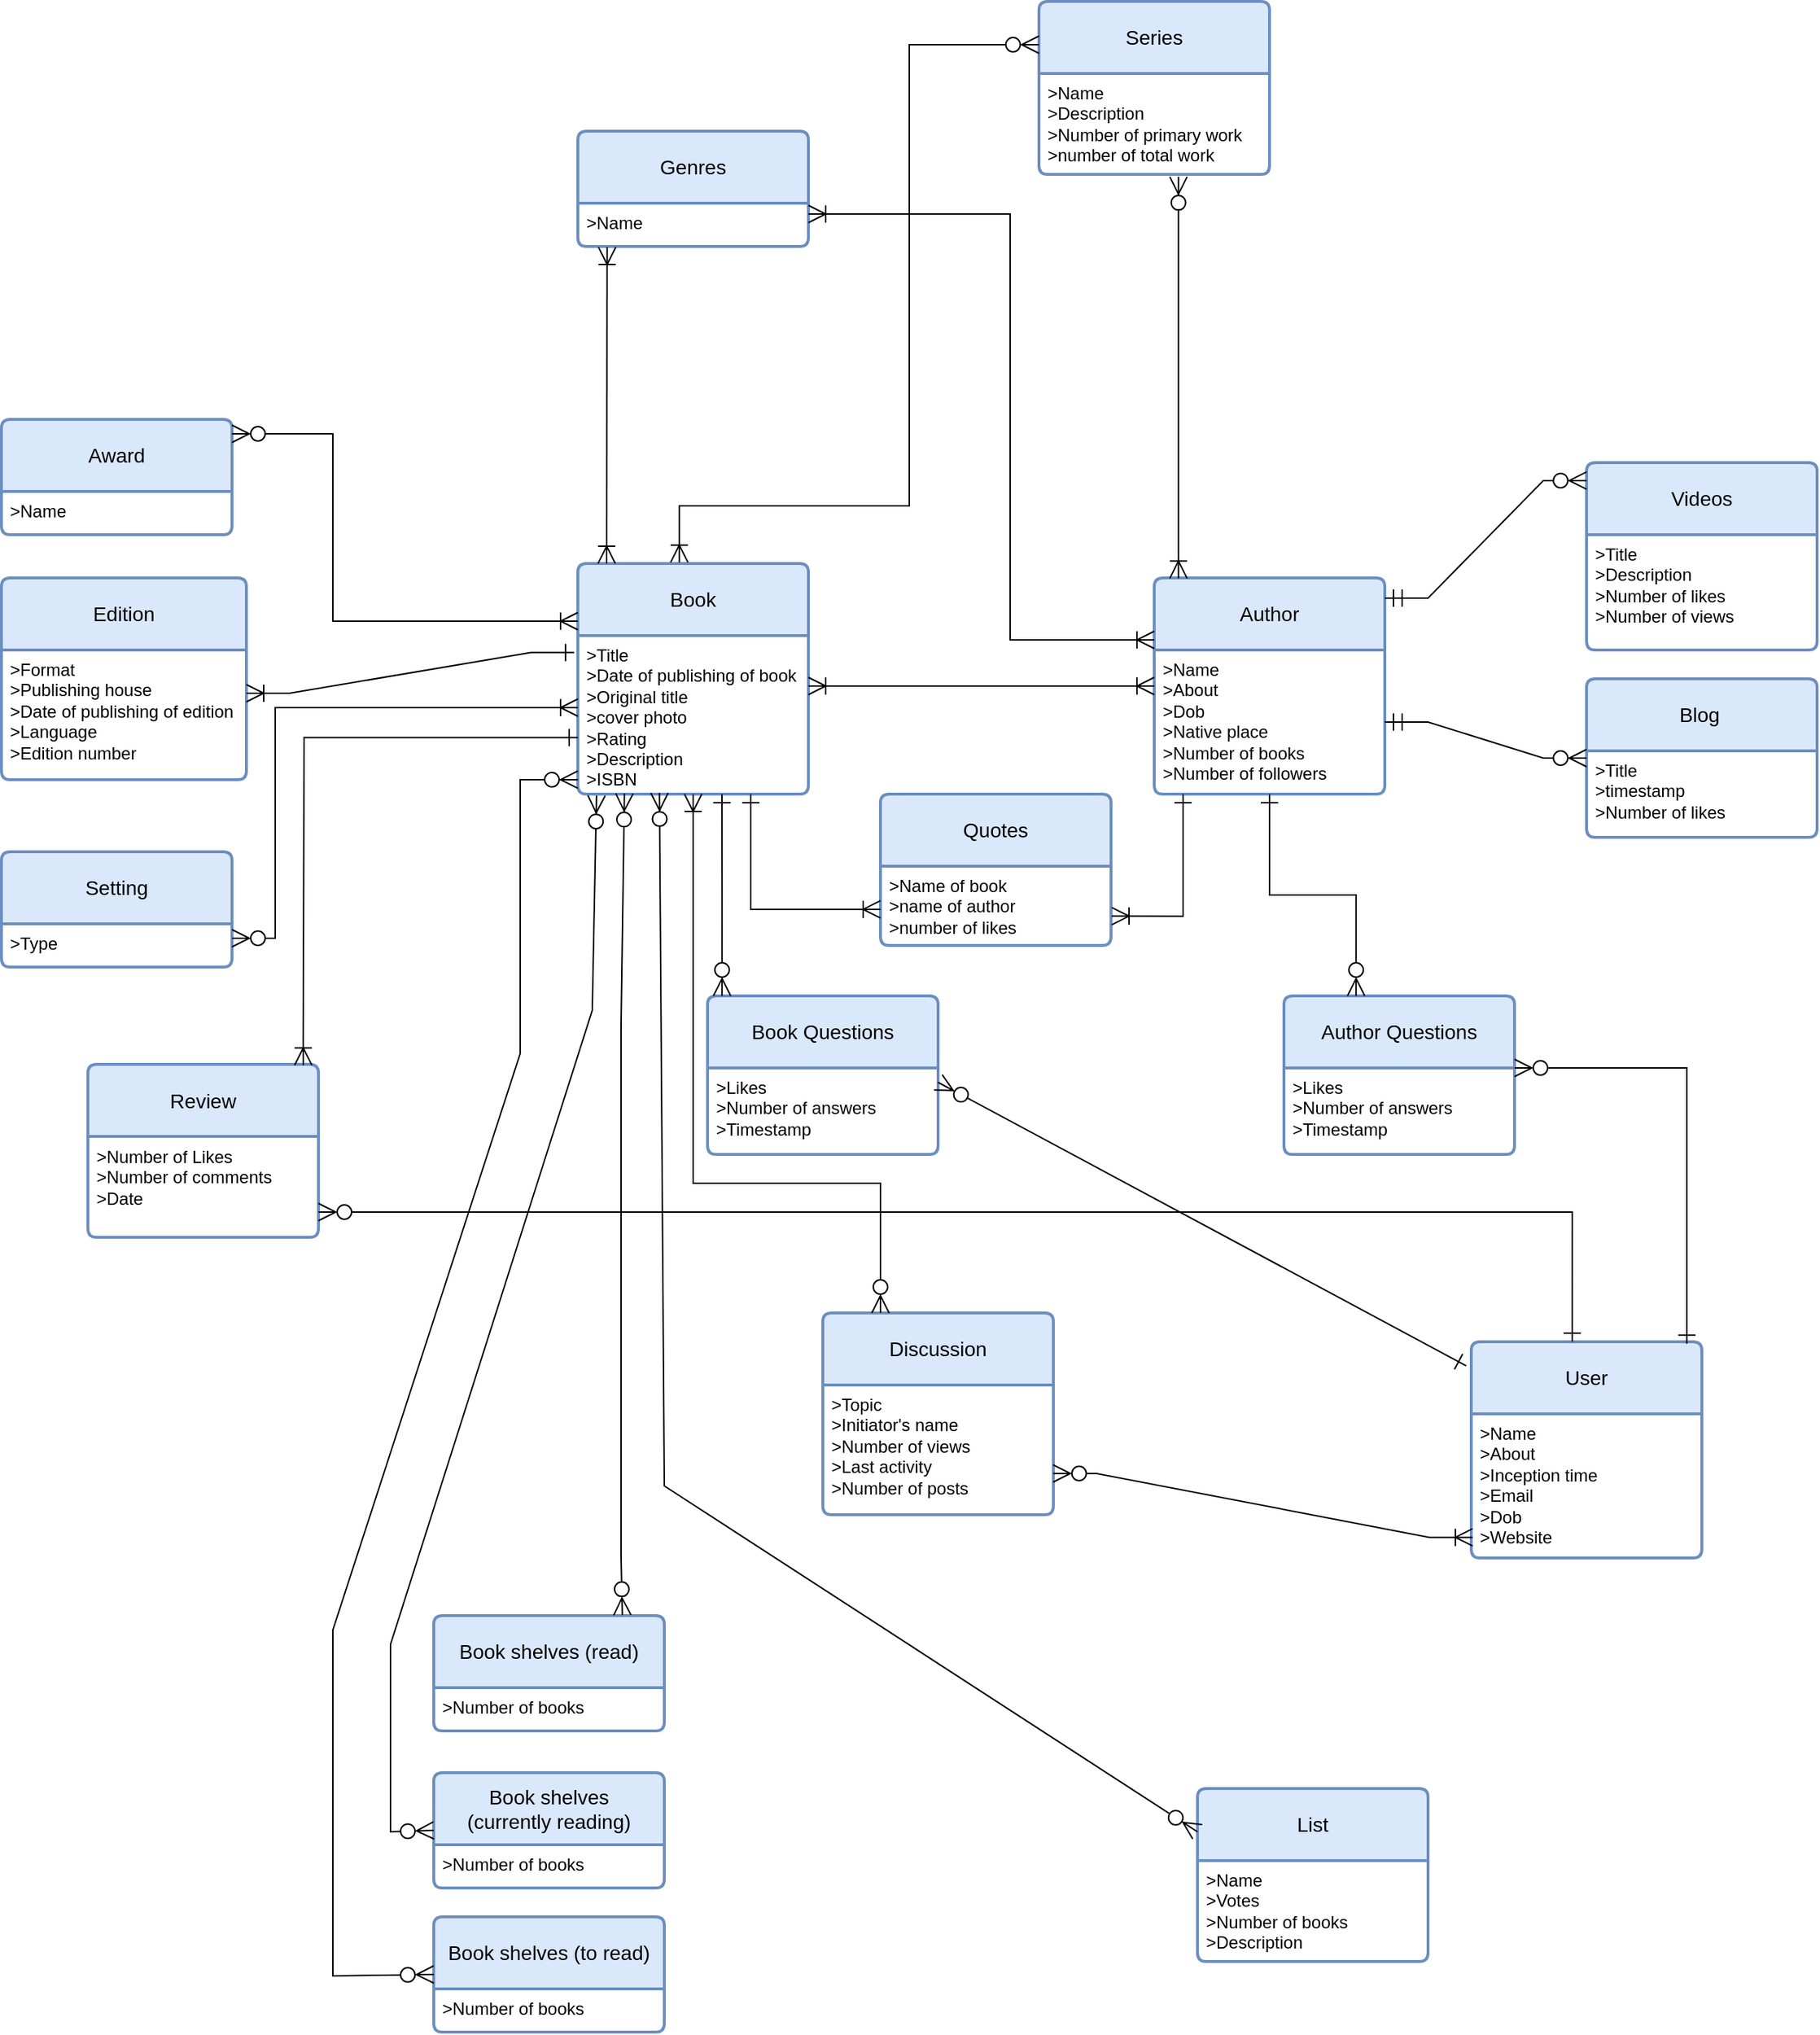 <mxfile version="21.7.2" type="github">
  <diagram id="R2lEEEUBdFMjLlhIrx00" name="Page-1">
    <mxGraphModel dx="1235" dy="1835" grid="1" gridSize="10" guides="1" tooltips="1" connect="1" arrows="1" fold="1" page="1" pageScale="1" pageWidth="827" pageHeight="1169" math="0" shadow="0" extFonts="Permanent Marker^https://fonts.googleapis.com/css?family=Permanent+Marker">
      <root>
        <mxCell id="0" />
        <mxCell id="1" parent="0" />
        <mxCell id="4nfFPMJlw5qFci8MI3dI-5" value="Book" style="swimlane;childLayout=stackLayout;horizontal=1;startSize=50;horizontalStack=0;rounded=1;fontSize=14;fontStyle=0;strokeWidth=2;resizeParent=0;resizeLast=1;shadow=0;dashed=0;align=center;arcSize=4;whiteSpace=wrap;html=1;fillColor=#dae8fc;strokeColor=#6c8ebf;" parent="1" vertex="1">
          <mxGeometry x="480" y="150" width="160" height="160" as="geometry" />
        </mxCell>
        <mxCell id="4nfFPMJlw5qFci8MI3dI-6" value="&amp;gt;Title&lt;br&gt;&amp;gt;Date of publishing of book&lt;br&gt;&amp;gt;Original title&lt;br&gt;&amp;gt;cover photo&lt;br&gt;&amp;gt;Rating&lt;br&gt;&amp;gt;Description&lt;br&gt;&amp;gt;ISBN" style="align=left;strokeColor=none;fillColor=none;spacingLeft=4;fontSize=12;verticalAlign=top;resizable=0;rotatable=0;part=1;html=1;" parent="4nfFPMJlw5qFci8MI3dI-5" vertex="1">
          <mxGeometry y="50" width="160" height="110" as="geometry" />
        </mxCell>
        <mxCell id="4nfFPMJlw5qFci8MI3dI-11" value="Author" style="swimlane;childLayout=stackLayout;horizontal=1;startSize=50;horizontalStack=0;rounded=1;fontSize=14;fontStyle=0;strokeWidth=2;resizeParent=0;resizeLast=1;shadow=0;dashed=0;align=center;arcSize=4;whiteSpace=wrap;html=1;fillColor=#dae8fc;strokeColor=#6c8ebf;" parent="1" vertex="1">
          <mxGeometry x="880" y="160" width="160" height="150" as="geometry" />
        </mxCell>
        <mxCell id="4nfFPMJlw5qFci8MI3dI-12" value="&amp;gt;Name&lt;br&gt;&amp;gt;About&lt;br&gt;&amp;gt;Dob&lt;br&gt;&amp;gt;Native place&lt;br&gt;&amp;gt;Number of books&lt;br&gt;&amp;gt;Number of followers" style="align=left;strokeColor=none;fillColor=none;spacingLeft=4;fontSize=12;verticalAlign=top;resizable=0;rotatable=0;part=1;html=1;" parent="4nfFPMJlw5qFci8MI3dI-11" vertex="1">
          <mxGeometry y="50" width="160" height="100" as="geometry" />
        </mxCell>
        <mxCell id="4nfFPMJlw5qFci8MI3dI-17" value="Review" style="swimlane;childLayout=stackLayout;horizontal=1;startSize=50;horizontalStack=0;rounded=1;fontSize=14;fontStyle=0;strokeWidth=2;resizeParent=0;resizeLast=1;shadow=0;dashed=0;align=center;arcSize=4;whiteSpace=wrap;html=1;fillColor=#dae8fc;strokeColor=#6c8ebf;" parent="1" vertex="1">
          <mxGeometry x="140" y="497.5" width="160" height="120" as="geometry" />
        </mxCell>
        <mxCell id="4nfFPMJlw5qFci8MI3dI-18" value="&amp;gt;Number of Likes&lt;br&gt;&amp;gt;Number of comments&lt;br&gt;&amp;gt;Date&amp;nbsp;" style="align=left;strokeColor=none;fillColor=none;spacingLeft=4;fontSize=12;verticalAlign=top;resizable=0;rotatable=0;part=1;html=1;" parent="4nfFPMJlw5qFci8MI3dI-17" vertex="1">
          <mxGeometry y="50" width="160" height="70" as="geometry" />
        </mxCell>
        <mxCell id="4nfFPMJlw5qFci8MI3dI-19" value="Genres" style="swimlane;childLayout=stackLayout;horizontal=1;startSize=50;horizontalStack=0;rounded=1;fontSize=14;fontStyle=0;strokeWidth=2;resizeParent=0;resizeLast=1;shadow=0;dashed=0;align=center;arcSize=4;whiteSpace=wrap;html=1;fillColor=#dae8fc;strokeColor=#6c8ebf;" parent="1" vertex="1">
          <mxGeometry x="480" y="-150" width="160" height="80" as="geometry" />
        </mxCell>
        <mxCell id="4nfFPMJlw5qFci8MI3dI-20" value="&amp;gt;Name" style="align=left;strokeColor=none;fillColor=none;spacingLeft=4;fontSize=12;verticalAlign=top;resizable=0;rotatable=0;part=1;html=1;" parent="4nfFPMJlw5qFci8MI3dI-19" vertex="1">
          <mxGeometry y="50" width="160" height="30" as="geometry" />
        </mxCell>
        <mxCell id="4nfFPMJlw5qFci8MI3dI-21" value="Series" style="swimlane;childLayout=stackLayout;horizontal=1;startSize=50;horizontalStack=0;rounded=1;fontSize=14;fontStyle=0;strokeWidth=2;resizeParent=0;resizeLast=1;shadow=0;dashed=0;align=center;arcSize=4;whiteSpace=wrap;html=1;fillColor=#dae8fc;strokeColor=#6c8ebf;" parent="1" vertex="1">
          <mxGeometry x="800" y="-240" width="160" height="120" as="geometry" />
        </mxCell>
        <mxCell id="4nfFPMJlw5qFci8MI3dI-22" value="&amp;gt;Name&lt;br&gt;&amp;gt;Description&lt;br&gt;&amp;gt;Number of primary work&lt;br&gt;&amp;gt;number of total work" style="align=left;strokeColor=none;fillColor=none;spacingLeft=4;fontSize=12;verticalAlign=top;resizable=0;rotatable=0;part=1;html=1;" parent="4nfFPMJlw5qFci8MI3dI-21" vertex="1">
          <mxGeometry y="50" width="160" height="70" as="geometry" />
        </mxCell>
        <mxCell id="4nfFPMJlw5qFci8MI3dI-23" value="Setting" style="swimlane;childLayout=stackLayout;horizontal=1;startSize=50;horizontalStack=0;rounded=1;fontSize=14;fontStyle=0;strokeWidth=2;resizeParent=0;resizeLast=1;shadow=0;dashed=0;align=center;arcSize=4;whiteSpace=wrap;html=1;fillColor=#dae8fc;strokeColor=#6c8ebf;" parent="1" vertex="1">
          <mxGeometry x="80" y="350" width="160" height="80" as="geometry" />
        </mxCell>
        <mxCell id="4nfFPMJlw5qFci8MI3dI-24" value="&amp;gt;Type" style="align=left;strokeColor=none;fillColor=none;spacingLeft=4;fontSize=12;verticalAlign=top;resizable=0;rotatable=0;part=1;html=1;" parent="4nfFPMJlw5qFci8MI3dI-23" vertex="1">
          <mxGeometry y="50" width="160" height="30" as="geometry" />
        </mxCell>
        <mxCell id="4nfFPMJlw5qFci8MI3dI-25" value="Award" style="swimlane;childLayout=stackLayout;horizontal=1;startSize=50;horizontalStack=0;rounded=1;fontSize=14;fontStyle=0;strokeWidth=2;resizeParent=0;resizeLast=1;shadow=0;dashed=0;align=center;arcSize=4;whiteSpace=wrap;html=1;fillColor=#dae8fc;strokeColor=#6c8ebf;" parent="1" vertex="1">
          <mxGeometry x="80" y="50" width="160" height="80" as="geometry" />
        </mxCell>
        <mxCell id="4nfFPMJlw5qFci8MI3dI-26" value="&amp;gt;Name" style="align=left;strokeColor=none;fillColor=none;spacingLeft=4;fontSize=12;verticalAlign=top;resizable=0;rotatable=0;part=1;html=1;" parent="4nfFPMJlw5qFci8MI3dI-25" vertex="1">
          <mxGeometry y="50" width="160" height="30" as="geometry" />
        </mxCell>
        <mxCell id="4nfFPMJlw5qFci8MI3dI-28" value="Edition" style="swimlane;childLayout=stackLayout;horizontal=1;startSize=50;horizontalStack=0;rounded=1;fontSize=14;fontStyle=0;strokeWidth=2;resizeParent=0;resizeLast=1;shadow=0;dashed=0;align=center;arcSize=4;whiteSpace=wrap;html=1;fillColor=#dae8fc;strokeColor=#6c8ebf;" parent="1" vertex="1">
          <mxGeometry x="80" y="160" width="170" height="140" as="geometry" />
        </mxCell>
        <mxCell id="4nfFPMJlw5qFci8MI3dI-29" value="&amp;gt;Format&lt;br&gt;&amp;gt;Publishing house&lt;br&gt;&amp;gt;Date of publishing of edition&lt;br&gt;&amp;gt;Language&lt;br&gt;&amp;gt;Edition number" style="align=left;strokeColor=none;fillColor=none;spacingLeft=4;fontSize=12;verticalAlign=top;resizable=0;rotatable=0;part=1;html=1;" parent="4nfFPMJlw5qFci8MI3dI-28" vertex="1">
          <mxGeometry y="50" width="170" height="90" as="geometry" />
        </mxCell>
        <mxCell id="4nfFPMJlw5qFci8MI3dI-30" value="Quotes" style="swimlane;childLayout=stackLayout;horizontal=1;startSize=50;horizontalStack=0;rounded=1;fontSize=14;fontStyle=0;strokeWidth=2;resizeParent=0;resizeLast=1;shadow=0;dashed=0;align=center;arcSize=4;whiteSpace=wrap;html=1;fillColor=#dae8fc;strokeColor=#6c8ebf;" parent="1" vertex="1">
          <mxGeometry x="690" y="310" width="160" height="105" as="geometry" />
        </mxCell>
        <mxCell id="4nfFPMJlw5qFci8MI3dI-31" value="&amp;gt;Name of book&lt;br&gt;&amp;gt;name of author&lt;br&gt;&amp;gt;number of likes" style="align=left;strokeColor=none;fillColor=none;spacingLeft=4;fontSize=12;verticalAlign=top;resizable=0;rotatable=0;part=1;html=1;" parent="4nfFPMJlw5qFci8MI3dI-30" vertex="1">
          <mxGeometry y="50" width="160" height="55" as="geometry" />
        </mxCell>
        <mxCell id="4nfFPMJlw5qFci8MI3dI-32" value="Discussion" style="swimlane;childLayout=stackLayout;horizontal=1;startSize=50;horizontalStack=0;rounded=1;fontSize=14;fontStyle=0;strokeWidth=2;resizeParent=0;resizeLast=1;shadow=0;dashed=0;align=center;arcSize=4;whiteSpace=wrap;html=1;fillColor=#dae8fc;strokeColor=#6c8ebf;" parent="1" vertex="1">
          <mxGeometry x="650" y="670" width="160" height="140" as="geometry" />
        </mxCell>
        <mxCell id="4nfFPMJlw5qFci8MI3dI-33" value="&amp;gt;Topic&lt;br&gt;&amp;gt;Initiator&#39;s name&lt;br&gt;&amp;gt;Number of views&lt;br&gt;&amp;gt;Last activity&lt;br&gt;&amp;gt;Number of posts" style="align=left;strokeColor=none;fillColor=none;spacingLeft=4;fontSize=12;verticalAlign=top;resizable=0;rotatable=0;part=1;html=1;" parent="4nfFPMJlw5qFci8MI3dI-32" vertex="1">
          <mxGeometry y="50" width="160" height="90" as="geometry" />
        </mxCell>
        <mxCell id="4nfFPMJlw5qFci8MI3dI-34" value="Author Questions" style="swimlane;childLayout=stackLayout;horizontal=1;startSize=50;horizontalStack=0;rounded=1;fontSize=14;fontStyle=0;strokeWidth=2;resizeParent=0;resizeLast=1;shadow=0;dashed=0;align=center;arcSize=4;whiteSpace=wrap;html=1;fillColor=#dae8fc;strokeColor=#6c8ebf;" parent="1" vertex="1">
          <mxGeometry x="970" y="450" width="160" height="110" as="geometry" />
        </mxCell>
        <mxCell id="4nfFPMJlw5qFci8MI3dI-35" value="&amp;gt;Likes&lt;br&gt;&amp;gt;Number of answers&lt;br&gt;&amp;gt;Timestamp" style="align=left;strokeColor=none;fillColor=none;spacingLeft=4;fontSize=12;verticalAlign=top;resizable=0;rotatable=0;part=1;html=1;" parent="4nfFPMJlw5qFci8MI3dI-34" vertex="1">
          <mxGeometry y="50" width="160" height="60" as="geometry" />
        </mxCell>
        <mxCell id="4nfFPMJlw5qFci8MI3dI-36" value="List" style="swimlane;childLayout=stackLayout;horizontal=1;startSize=50;horizontalStack=0;rounded=1;fontSize=14;fontStyle=0;strokeWidth=2;resizeParent=0;resizeLast=1;shadow=0;dashed=0;align=center;arcSize=4;whiteSpace=wrap;html=1;fillColor=#dae8fc;strokeColor=#6c8ebf;" parent="1" vertex="1">
          <mxGeometry x="910" y="1000" width="160" height="120" as="geometry" />
        </mxCell>
        <mxCell id="4nfFPMJlw5qFci8MI3dI-37" value="&amp;gt;Name&lt;br&gt;&amp;gt;Votes&lt;br&gt;&amp;gt;Number of books&lt;br&gt;&amp;gt;Description&lt;br&gt;" style="align=left;strokeColor=none;fillColor=none;spacingLeft=4;fontSize=12;verticalAlign=top;resizable=0;rotatable=0;part=1;html=1;" parent="4nfFPMJlw5qFci8MI3dI-36" vertex="1">
          <mxGeometry y="50" width="160" height="70" as="geometry" />
        </mxCell>
        <mxCell id="4nfFPMJlw5qFci8MI3dI-38" value="User" style="swimlane;childLayout=stackLayout;horizontal=1;startSize=50;horizontalStack=0;rounded=1;fontSize=14;fontStyle=0;strokeWidth=2;resizeParent=0;resizeLast=1;shadow=0;dashed=0;align=center;arcSize=4;whiteSpace=wrap;html=1;fillColor=#dae8fc;strokeColor=#6c8ebf;" parent="1" vertex="1">
          <mxGeometry x="1100" y="690" width="160" height="150" as="geometry" />
        </mxCell>
        <mxCell id="4nfFPMJlw5qFci8MI3dI-39" value="&amp;gt;Name&lt;br&gt;&amp;gt;About&lt;br&gt;&amp;gt;Inception time&lt;br&gt;&amp;gt;Email&lt;br&gt;&amp;gt;Dob&lt;br&gt;&amp;gt;Website" style="align=left;strokeColor=none;fillColor=none;spacingLeft=4;fontSize=12;verticalAlign=top;resizable=0;rotatable=0;part=1;html=1;" parent="4nfFPMJlw5qFci8MI3dI-38" vertex="1">
          <mxGeometry y="50" width="160" height="100" as="geometry" />
        </mxCell>
        <mxCell id="AMUWhJ_4N7A-JBRG0hb9-1" value="Book shelves (read)" style="swimlane;childLayout=stackLayout;horizontal=1;startSize=50;horizontalStack=0;rounded=1;fontSize=14;fontStyle=0;strokeWidth=2;resizeParent=0;resizeLast=1;shadow=0;dashed=0;align=center;arcSize=4;whiteSpace=wrap;html=1;fillColor=#dae8fc;strokeColor=#6c8ebf;" vertex="1" parent="1">
          <mxGeometry x="380" y="880" width="160" height="80" as="geometry" />
        </mxCell>
        <mxCell id="AMUWhJ_4N7A-JBRG0hb9-2" value="&amp;gt;Number of books" style="align=left;strokeColor=none;fillColor=none;spacingLeft=4;fontSize=12;verticalAlign=top;resizable=0;rotatable=0;part=1;html=1;" vertex="1" parent="AMUWhJ_4N7A-JBRG0hb9-1">
          <mxGeometry y="50" width="160" height="30" as="geometry" />
        </mxCell>
        <mxCell id="AMUWhJ_4N7A-JBRG0hb9-3" value="Book shelves (to read)" style="swimlane;childLayout=stackLayout;horizontal=1;startSize=50;horizontalStack=0;rounded=1;fontSize=14;fontStyle=0;strokeWidth=2;resizeParent=0;resizeLast=1;shadow=0;dashed=0;align=center;arcSize=4;whiteSpace=wrap;html=1;fillColor=#dae8fc;strokeColor=#6c8ebf;" vertex="1" parent="1">
          <mxGeometry x="380" y="1089" width="160" height="80" as="geometry" />
        </mxCell>
        <mxCell id="AMUWhJ_4N7A-JBRG0hb9-4" value="&amp;gt;Number of books" style="align=left;strokeColor=none;fillColor=none;spacingLeft=4;fontSize=12;verticalAlign=top;resizable=0;rotatable=0;part=1;html=1;" vertex="1" parent="AMUWhJ_4N7A-JBRG0hb9-3">
          <mxGeometry y="50" width="160" height="30" as="geometry" />
        </mxCell>
        <mxCell id="AMUWhJ_4N7A-JBRG0hb9-5" value="Book shelves &lt;br&gt;(currently reading)" style="swimlane;childLayout=stackLayout;horizontal=1;startSize=50;horizontalStack=0;rounded=1;fontSize=14;fontStyle=0;strokeWidth=2;resizeParent=0;resizeLast=1;shadow=0;dashed=0;align=center;arcSize=4;whiteSpace=wrap;html=1;fillColor=#dae8fc;strokeColor=#6c8ebf;" vertex="1" parent="1">
          <mxGeometry x="380" y="989" width="160" height="80" as="geometry" />
        </mxCell>
        <mxCell id="AMUWhJ_4N7A-JBRG0hb9-6" value="&amp;gt;Number of books" style="align=left;strokeColor=none;fillColor=none;spacingLeft=4;fontSize=12;verticalAlign=top;resizable=0;rotatable=0;part=1;html=1;" vertex="1" parent="AMUWhJ_4N7A-JBRG0hb9-5">
          <mxGeometry y="50" width="160" height="30" as="geometry" />
        </mxCell>
        <mxCell id="AMUWhJ_4N7A-JBRG0hb9-8" value="Blog&lt;span style=&quot;white-space: pre;&quot;&gt;&#x9;&lt;/span&gt;" style="swimlane;childLayout=stackLayout;horizontal=1;startSize=50;horizontalStack=0;rounded=1;fontSize=14;fontStyle=0;strokeWidth=2;resizeParent=0;resizeLast=1;shadow=0;dashed=0;align=center;arcSize=4;whiteSpace=wrap;html=1;fillColor=#dae8fc;strokeColor=#6c8ebf;" vertex="1" parent="1">
          <mxGeometry x="1180" y="230" width="160" height="110" as="geometry" />
        </mxCell>
        <mxCell id="AMUWhJ_4N7A-JBRG0hb9-9" value="&amp;gt;Title&lt;br&gt;&amp;gt;timestamp&lt;br&gt;&amp;gt;Number of likes" style="align=left;strokeColor=none;fillColor=none;spacingLeft=4;fontSize=12;verticalAlign=top;resizable=0;rotatable=0;part=1;html=1;" vertex="1" parent="AMUWhJ_4N7A-JBRG0hb9-8">
          <mxGeometry y="50" width="160" height="60" as="geometry" />
        </mxCell>
        <mxCell id="AMUWhJ_4N7A-JBRG0hb9-10" value="Videos" style="swimlane;childLayout=stackLayout;horizontal=1;startSize=50;horizontalStack=0;rounded=1;fontSize=14;fontStyle=0;strokeWidth=2;resizeParent=0;resizeLast=1;shadow=0;dashed=0;align=center;arcSize=4;whiteSpace=wrap;html=1;fillColor=#dae8fc;strokeColor=#6c8ebf;" vertex="1" parent="1">
          <mxGeometry x="1180" y="80" width="160" height="130" as="geometry" />
        </mxCell>
        <mxCell id="AMUWhJ_4N7A-JBRG0hb9-11" value="&amp;gt;Title&lt;br&gt;&amp;gt;Description&lt;br&gt;&amp;gt;Number of likes&lt;br&gt;&amp;gt;Number of views&lt;br&gt;" style="align=left;strokeColor=none;fillColor=none;spacingLeft=4;fontSize=12;verticalAlign=top;resizable=0;rotatable=0;part=1;html=1;" vertex="1" parent="AMUWhJ_4N7A-JBRG0hb9-10">
          <mxGeometry y="50" width="160" height="80" as="geometry" />
        </mxCell>
        <mxCell id="AMUWhJ_4N7A-JBRG0hb9-15" value="" style="edgeStyle=entityRelationEdgeStyle;fontSize=12;html=1;endArrow=ERoneToMany;startArrow=ERoneToMany;rounded=0;endSize=10;startSize=10;entryX=0;entryY=0.25;entryDx=0;entryDy=0;" edge="1" parent="1" target="4nfFPMJlw5qFci8MI3dI-12">
          <mxGeometry width="100" height="100" relative="1" as="geometry">
            <mxPoint x="640" y="235" as="sourcePoint" />
            <mxPoint x="730" y="160" as="targetPoint" />
            <Array as="points">
              <mxPoint x="550" y="160" />
              <mxPoint x="680" y="180" />
            </Array>
          </mxGeometry>
        </mxCell>
        <mxCell id="AMUWhJ_4N7A-JBRG0hb9-16" value="" style="edgeStyle=orthogonalEdgeStyle;fontSize=12;html=1;endArrow=ERzeroToMany;startArrow=ERoneToMany;rounded=0;endSize=10;startSize=10;endFill=0;entryX=1;entryY=0.75;entryDx=0;entryDy=0;" edge="1" parent="1" target="4nfFPMJlw5qFci8MI3dI-23">
          <mxGeometry width="100" height="100" relative="1" as="geometry">
            <mxPoint x="480" y="250" as="sourcePoint" />
            <mxPoint x="300" y="400" as="targetPoint" />
            <Array as="points">
              <mxPoint x="480" y="250" />
              <mxPoint x="270" y="250" />
              <mxPoint x="270" y="410" />
            </Array>
          </mxGeometry>
        </mxCell>
        <mxCell id="AMUWhJ_4N7A-JBRG0hb9-23" value="" style="fontSize=12;html=1;endArrow=ERoneToMany;endFill=0;startArrow=ERoneToMany;rounded=0;exitX=0.127;exitY=1.017;exitDx=0;exitDy=0;exitPerimeter=0;entryX=0.116;entryY=-0.01;entryDx=0;entryDy=0;entryPerimeter=0;endSize=10;startSize=10;startFill=0;" edge="1" parent="1" source="4nfFPMJlw5qFci8MI3dI-20">
          <mxGeometry width="100" height="100" relative="1" as="geometry">
            <mxPoint x="500.64" y="34.63" as="sourcePoint" />
            <mxPoint x="500.0" y="150.0" as="targetPoint" />
            <Array as="points" />
          </mxGeometry>
        </mxCell>
        <mxCell id="AMUWhJ_4N7A-JBRG0hb9-25" value="" style="fontSize=12;html=1;endArrow=ERoneToMany;endFill=0;startArrow=ERoneToMany;rounded=0;endSize=10;startSize=10;edgeStyle=orthogonalEdgeStyle;startFill=0;exitX=1;exitY=0.25;exitDx=0;exitDy=0;" edge="1" parent="1" source="4nfFPMJlw5qFci8MI3dI-20">
          <mxGeometry width="100" height="100" relative="1" as="geometry">
            <mxPoint x="660" y="-90" as="sourcePoint" />
            <mxPoint x="880" y="203" as="targetPoint" />
            <Array as="points">
              <mxPoint x="780" y="-93" />
              <mxPoint x="780" y="203" />
            </Array>
          </mxGeometry>
        </mxCell>
        <mxCell id="AMUWhJ_4N7A-JBRG0hb9-31" value="" style="edgeStyle=orthogonalEdgeStyle;fontSize=12;html=1;endArrow=ERzeroToMany;startArrow=ERoneToMany;rounded=0;endFill=0;startFill=0;entryX=0;entryY=0.25;entryDx=0;entryDy=0;exitX=0.44;exitY=-0.005;exitDx=0;exitDy=0;exitPerimeter=0;endSize=10;startSize=10;" edge="1" parent="1" source="4nfFPMJlw5qFci8MI3dI-5" target="4nfFPMJlw5qFci8MI3dI-21">
          <mxGeometry width="100" height="100" relative="1" as="geometry">
            <mxPoint x="540" y="130" as="sourcePoint" />
            <mxPoint x="640" y="30" as="targetPoint" />
            <Array as="points">
              <mxPoint x="550" y="110" />
              <mxPoint x="710" y="110" />
              <mxPoint x="710" y="-210" />
            </Array>
          </mxGeometry>
        </mxCell>
        <mxCell id="AMUWhJ_4N7A-JBRG0hb9-33" value="" style="edgeStyle=orthogonalEdgeStyle;fontSize=12;html=1;endArrow=ERzeroToMany;endFill=1;startArrow=ERoneToMany;rounded=0;entryX=0.605;entryY=1.024;entryDx=0;entryDy=0;exitX=0.105;exitY=0.002;exitDx=0;exitDy=0;entryPerimeter=0;exitPerimeter=0;endSize=10;startSize=10;startFill=0;" edge="1" parent="1" source="4nfFPMJlw5qFci8MI3dI-11" target="4nfFPMJlw5qFci8MI3dI-22">
          <mxGeometry width="100" height="100" relative="1" as="geometry">
            <mxPoint x="770" y="130" as="sourcePoint" />
            <mxPoint x="890" y="-60" as="targetPoint" />
            <Array as="points" />
          </mxGeometry>
        </mxCell>
        <mxCell id="AMUWhJ_4N7A-JBRG0hb9-34" value="" style="edgeStyle=entityRelationEdgeStyle;fontSize=12;html=1;endArrow=ERzeroToMany;startArrow=ERmandOne;rounded=0;entryX=0;entryY=0.096;entryDx=0;entryDy=0;entryPerimeter=0;endSize=10;startSize=10;endFill=0;startFill=0;" edge="1" parent="1" target="AMUWhJ_4N7A-JBRG0hb9-10">
          <mxGeometry width="100" height="100" relative="1" as="geometry">
            <mxPoint x="1040" y="174" as="sourcePoint" />
            <mxPoint x="870" y="30" as="targetPoint" />
            <Array as="points">
              <mxPoint x="1100" y="190" />
            </Array>
          </mxGeometry>
        </mxCell>
        <mxCell id="AMUWhJ_4N7A-JBRG0hb9-35" value="" style="edgeStyle=entityRelationEdgeStyle;fontSize=12;html=1;endArrow=ERzeroToMany;startArrow=ERmandOne;rounded=0;endSize=10;startSize=10;endFill=0;startFill=0;" edge="1" parent="1" source="4nfFPMJlw5qFci8MI3dI-12" target="AMUWhJ_4N7A-JBRG0hb9-8">
          <mxGeometry width="100" height="100" relative="1" as="geometry">
            <mxPoint x="1080" y="390" as="sourcePoint" />
            <mxPoint x="1220" y="308" as="targetPoint" />
            <Array as="points">
              <mxPoint x="1140" y="406" />
            </Array>
          </mxGeometry>
        </mxCell>
        <mxCell id="AMUWhJ_4N7A-JBRG0hb9-36" value="" style="edgeStyle=orthogonalEdgeStyle;fontSize=12;html=1;endArrow=ERoneToMany;endFill=0;rounded=0;exitX=1;exitY=0.125;exitDx=0;exitDy=0;exitPerimeter=0;startArrow=ERzeroToMany;startFill=0;endSize=10;startSize=10;entryX=0;entryY=0.25;entryDx=0;entryDy=0;" edge="1" parent="1" source="4nfFPMJlw5qFci8MI3dI-25" target="4nfFPMJlw5qFci8MI3dI-5">
          <mxGeometry width="100" height="100" relative="1" as="geometry">
            <mxPoint x="610" y="410" as="sourcePoint" />
            <mxPoint x="460" y="188" as="targetPoint" />
            <Array as="points">
              <mxPoint x="310" y="60" />
              <mxPoint x="310" y="190" />
            </Array>
          </mxGeometry>
        </mxCell>
        <mxCell id="AMUWhJ_4N7A-JBRG0hb9-39" value="" style="edgeStyle=entityRelationEdgeStyle;fontSize=12;html=1;endArrow=ERone;endFill=0;rounded=0;startArrow=ERoneToMany;startFill=0;jumpSize=6;startSize=10;endSize=10;entryX=-0.016;entryY=0.107;entryDx=0;entryDy=0;entryPerimeter=0;" edge="1" parent="1" target="4nfFPMJlw5qFci8MI3dI-6">
          <mxGeometry width="100" height="100" relative="1" as="geometry">
            <mxPoint x="250" y="240" as="sourcePoint" />
            <mxPoint x="460" y="240" as="targetPoint" />
          </mxGeometry>
        </mxCell>
        <mxCell id="AMUWhJ_4N7A-JBRG0hb9-43" value="" style="edgeStyle=orthogonalEdgeStyle;fontSize=12;html=1;endArrow=ERone;startArrow=ERoneToMany;rounded=0;exitX=0.934;exitY=0.005;exitDx=0;exitDy=0;exitPerimeter=0;endSize=10;startSize=10;endFill=0;startFill=0;entryX=0;entryY=0.643;entryDx=0;entryDy=0;entryPerimeter=0;" edge="1" parent="1" source="4nfFPMJlw5qFci8MI3dI-17" target="4nfFPMJlw5qFci8MI3dI-6">
          <mxGeometry width="100" height="100" relative="1" as="geometry">
            <mxPoint x="280" y="451" as="sourcePoint" />
            <mxPoint x="450" y="270" as="targetPoint" />
            <Array as="points">
              <mxPoint x="289" y="480" />
              <mxPoint x="290" y="480" />
              <mxPoint x="290" y="271" />
            </Array>
          </mxGeometry>
        </mxCell>
        <mxCell id="AMUWhJ_4N7A-JBRG0hb9-46" value="" style="edgeStyle=orthogonalEdgeStyle;fontSize=12;html=1;endArrow=ERone;startArrow=ERzeroToMany;rounded=0;entryX=0.438;entryY=0;entryDx=0;entryDy=0;entryPerimeter=0;startFill=0;endSize=10;startSize=10;endFill=0;exitX=1;exitY=0.75;exitDx=0;exitDy=0;" edge="1" parent="1" source="4nfFPMJlw5qFci8MI3dI-18" target="4nfFPMJlw5qFci8MI3dI-38">
          <mxGeometry width="100" height="100" relative="1" as="geometry">
            <mxPoint x="310" y="600" as="sourcePoint" />
            <mxPoint x="680" y="320" as="targetPoint" />
            <Array as="points">
              <mxPoint x="1170" y="600" />
            </Array>
          </mxGeometry>
        </mxCell>
        <mxCell id="AMUWhJ_4N7A-JBRG0hb9-47" value="" style="edgeStyle=orthogonalEdgeStyle;fontSize=12;html=1;endArrow=ERone;endFill=0;rounded=0;startArrow=ERoneToMany;startFill=0;endSize=10;startSize=10;exitX=0;exitY=0.545;exitDx=0;exitDy=0;exitPerimeter=0;" edge="1" parent="1" source="4nfFPMJlw5qFci8MI3dI-31">
          <mxGeometry width="100" height="100" relative="1" as="geometry">
            <mxPoint x="680" y="390" as="sourcePoint" />
            <mxPoint x="600" y="310" as="targetPoint" />
            <Array as="points">
              <mxPoint x="600" y="390" />
            </Array>
          </mxGeometry>
        </mxCell>
        <mxCell id="AMUWhJ_4N7A-JBRG0hb9-50" value="" style="edgeStyle=orthogonalEdgeStyle;fontSize=12;html=1;endArrow=ERone;endFill=0;rounded=0;startArrow=ERoneToMany;startFill=0;endSize=10;startSize=10;exitX=1.003;exitY=0.63;exitDx=0;exitDy=0;exitPerimeter=0;" edge="1" parent="1" source="4nfFPMJlw5qFci8MI3dI-31">
          <mxGeometry width="100" height="100" relative="1" as="geometry">
            <mxPoint x="860" y="394" as="sourcePoint" />
            <mxPoint x="900" y="310" as="targetPoint" />
            <Array as="points">
              <mxPoint x="900" y="395" />
            </Array>
          </mxGeometry>
        </mxCell>
        <mxCell id="AMUWhJ_4N7A-JBRG0hb9-51" value="Book Questions" style="swimlane;childLayout=stackLayout;horizontal=1;startSize=50;horizontalStack=0;rounded=1;fontSize=14;fontStyle=0;strokeWidth=2;resizeParent=0;resizeLast=1;shadow=0;dashed=0;align=center;arcSize=4;whiteSpace=wrap;html=1;fillColor=#dae8fc;strokeColor=#6c8ebf;" vertex="1" parent="1">
          <mxGeometry x="570" y="450" width="160" height="110" as="geometry" />
        </mxCell>
        <mxCell id="AMUWhJ_4N7A-JBRG0hb9-52" value="&amp;gt;Likes&lt;br&gt;&amp;gt;Number of answers&lt;br&gt;&amp;gt;Timestamp" style="align=left;strokeColor=none;fillColor=none;spacingLeft=4;fontSize=12;verticalAlign=top;resizable=0;rotatable=0;part=1;html=1;" vertex="1" parent="AMUWhJ_4N7A-JBRG0hb9-51">
          <mxGeometry y="50" width="160" height="60" as="geometry" />
        </mxCell>
        <mxCell id="AMUWhJ_4N7A-JBRG0hb9-55" value="" style="edgeStyle=orthogonalEdgeStyle;fontSize=12;html=1;endArrow=ERone;rounded=0;endFill=0;startArrow=ERzeroToMany;startFill=0;endSize=10;startSize=10;exitX=0.063;exitY=0;exitDx=0;exitDy=0;exitPerimeter=0;entryX=0.625;entryY=1;entryDx=0;entryDy=0;entryPerimeter=0;" edge="1" parent="1" source="AMUWhJ_4N7A-JBRG0hb9-51" target="4nfFPMJlw5qFci8MI3dI-6">
          <mxGeometry width="100" height="100" relative="1" as="geometry">
            <mxPoint x="560" y="440" as="sourcePoint" />
            <mxPoint x="590" y="320" as="targetPoint" />
            <Array as="points" />
          </mxGeometry>
        </mxCell>
        <mxCell id="AMUWhJ_4N7A-JBRG0hb9-56" value="" style="edgeStyle=orthogonalEdgeStyle;fontSize=12;html=1;endArrow=ERone;rounded=0;exitX=0.313;exitY=0;exitDx=0;exitDy=0;endFill=0;startArrow=ERzeroToMany;startFill=0;endSize=10;startSize=10;exitPerimeter=0;" edge="1" parent="1" source="4nfFPMJlw5qFci8MI3dI-34" target="4nfFPMJlw5qFci8MI3dI-12">
          <mxGeometry width="100" height="100" relative="1" as="geometry">
            <mxPoint x="1020" y="370" as="sourcePoint" />
            <mxPoint x="1020" y="320" as="targetPoint" />
            <Array as="points" />
          </mxGeometry>
        </mxCell>
        <mxCell id="AMUWhJ_4N7A-JBRG0hb9-57" value="" style="edgeStyle=orthogonalEdgeStyle;fontSize=12;html=1;endArrow=ERone;rounded=0;entryX=0.935;entryY=0.009;entryDx=0;entryDy=0;endFill=0;startArrow=ERzeroToMany;startFill=0;endSize=10;startSize=10;entryPerimeter=0;exitX=1;exitY=0;exitDx=0;exitDy=0;" edge="1" parent="1" source="4nfFPMJlw5qFci8MI3dI-35" target="4nfFPMJlw5qFci8MI3dI-38">
          <mxGeometry width="100" height="100" relative="1" as="geometry">
            <mxPoint x="1170" y="500" as="sourcePoint" />
            <mxPoint x="1200" y="410" as="targetPoint" />
            <Array as="points">
              <mxPoint x="1250" y="500" />
            </Array>
          </mxGeometry>
        </mxCell>
        <mxCell id="AMUWhJ_4N7A-JBRG0hb9-59" value="" style="fontSize=12;html=1;endArrow=ERone;rounded=0;endFill=0;startArrow=ERzeroToMany;startFill=0;endSize=10;startSize=10;entryX=-0.022;entryY=0.111;entryDx=0;entryDy=0;entryPerimeter=0;" edge="1" parent="1" target="4nfFPMJlw5qFci8MI3dI-38">
          <mxGeometry width="100" height="100" relative="1" as="geometry">
            <mxPoint x="730" y="510" as="sourcePoint" />
            <mxPoint x="930" y="670" as="targetPoint" />
          </mxGeometry>
        </mxCell>
        <mxCell id="AMUWhJ_4N7A-JBRG0hb9-61" value="" style="edgeStyle=entityRelationEdgeStyle;fontSize=12;html=1;endArrow=ERoneToMany;endFill=0;rounded=0;exitX=0.999;exitY=0.682;exitDx=0;exitDy=0;exitPerimeter=0;endSize=10;startSize=10;entryX=0.006;entryY=0.857;entryDx=0;entryDy=0;entryPerimeter=0;startArrow=ERzeroToMany;startFill=0;" edge="1" parent="1" source="4nfFPMJlw5qFci8MI3dI-33" target="4nfFPMJlw5qFci8MI3dI-39">
          <mxGeometry width="100" height="100" relative="1" as="geometry">
            <mxPoint x="730" y="540" as="sourcePoint" />
            <mxPoint x="1090" y="830" as="targetPoint" />
          </mxGeometry>
        </mxCell>
        <mxCell id="AMUWhJ_4N7A-JBRG0hb9-62" value="" style="edgeStyle=orthogonalEdgeStyle;fontSize=12;html=1;endArrow=ERoneToMany;startArrow=ERzeroToMany;rounded=0;entryX=0.5;entryY=1;entryDx=0;entryDy=0;exitX=0.25;exitY=0;exitDx=0;exitDy=0;endSize=10;startSize=10;startFill=0;endFill=0;" edge="1" parent="1" source="4nfFPMJlw5qFci8MI3dI-32" target="4nfFPMJlw5qFci8MI3dI-6">
          <mxGeometry width="100" height="100" relative="1" as="geometry">
            <mxPoint x="420" y="500" as="sourcePoint" />
            <mxPoint x="560" y="340" as="targetPoint" />
            <Array as="points">
              <mxPoint x="690" y="580" />
              <mxPoint x="560" y="580" />
            </Array>
          </mxGeometry>
        </mxCell>
        <mxCell id="AMUWhJ_4N7A-JBRG0hb9-64" value="" style="fontSize=12;html=1;endArrow=ERzeroToMany;endFill=1;rounded=0;entryX=0.354;entryY=0.993;entryDx=0;entryDy=0;entryPerimeter=0;endSize=10;startSize=10;startArrow=ERzeroToMany;startFill=0;exitX=0;exitY=0.25;exitDx=0;exitDy=0;" edge="1" parent="1" source="4nfFPMJlw5qFci8MI3dI-36" target="4nfFPMJlw5qFci8MI3dI-6">
          <mxGeometry width="100" height="100" relative="1" as="geometry">
            <mxPoint x="570" y="880" as="sourcePoint" />
            <mxPoint x="500" y="490" as="targetPoint" />
            <Array as="points">
              <mxPoint x="540" y="790" />
            </Array>
          </mxGeometry>
        </mxCell>
        <mxCell id="AMUWhJ_4N7A-JBRG0hb9-65" value="" style="fontSize=12;html=1;endArrow=ERzeroToMany;endFill=1;rounded=0;entryX=0.202;entryY=0.997;entryDx=0;entryDy=0;entryPerimeter=0;endSize=10;startSize=10;startArrow=ERzeroToMany;startFill=0;exitX=0.818;exitY=-0.004;exitDx=0;exitDy=0;exitPerimeter=0;" edge="1" parent="1" source="AMUWhJ_4N7A-JBRG0hb9-1" target="4nfFPMJlw5qFci8MI3dI-6">
          <mxGeometry width="100" height="100" relative="1" as="geometry">
            <mxPoint x="350" y="1040" as="sourcePoint" />
            <mxPoint x="436" y="150" as="targetPoint" />
            <Array as="points">
              <mxPoint x="510" y="840" />
              <mxPoint x="510" y="800" />
              <mxPoint x="510" y="710" />
              <mxPoint x="510" y="470" />
            </Array>
          </mxGeometry>
        </mxCell>
        <mxCell id="AMUWhJ_4N7A-JBRG0hb9-68" value="" style="fontSize=12;html=1;endArrow=ERzeroToMany;endFill=1;rounded=0;endSize=10;startSize=10;startArrow=ERzeroToMany;startFill=0;exitX=0;exitY=0.5;exitDx=0;exitDy=0;entryX=0.081;entryY=1.009;entryDx=0;entryDy=0;entryPerimeter=0;" edge="1" parent="1" source="AMUWhJ_4N7A-JBRG0hb9-5" target="4nfFPMJlw5qFci8MI3dI-6">
          <mxGeometry width="100" height="100" relative="1" as="geometry">
            <mxPoint x="220" y="920" as="sourcePoint" />
            <mxPoint x="480" y="330" as="targetPoint" />
            <Array as="points">
              <mxPoint x="350" y="1030" />
              <mxPoint x="350" y="900" />
              <mxPoint x="490" y="460" />
            </Array>
          </mxGeometry>
        </mxCell>
        <mxCell id="AMUWhJ_4N7A-JBRG0hb9-69" value="" style="fontSize=12;html=1;endArrow=ERzeroToMany;endFill=1;rounded=0;endSize=10;startSize=10;startArrow=ERzeroToMany;startFill=0;entryX=0;entryY=0.909;entryDx=0;entryDy=0;entryPerimeter=0;exitX=0;exitY=0.5;exitDx=0;exitDy=0;" edge="1" parent="1" source="AMUWhJ_4N7A-JBRG0hb9-3" target="4nfFPMJlw5qFci8MI3dI-6">
          <mxGeometry width="100" height="100" relative="1" as="geometry">
            <mxPoint x="340" y="1150" as="sourcePoint" />
            <mxPoint x="410" y="280" as="targetPoint" />
            <Array as="points">
              <mxPoint x="310" y="1130" />
              <mxPoint x="310" y="890" />
              <mxPoint x="440" y="490" />
              <mxPoint x="440" y="300" />
            </Array>
          </mxGeometry>
        </mxCell>
      </root>
    </mxGraphModel>
  </diagram>
</mxfile>
